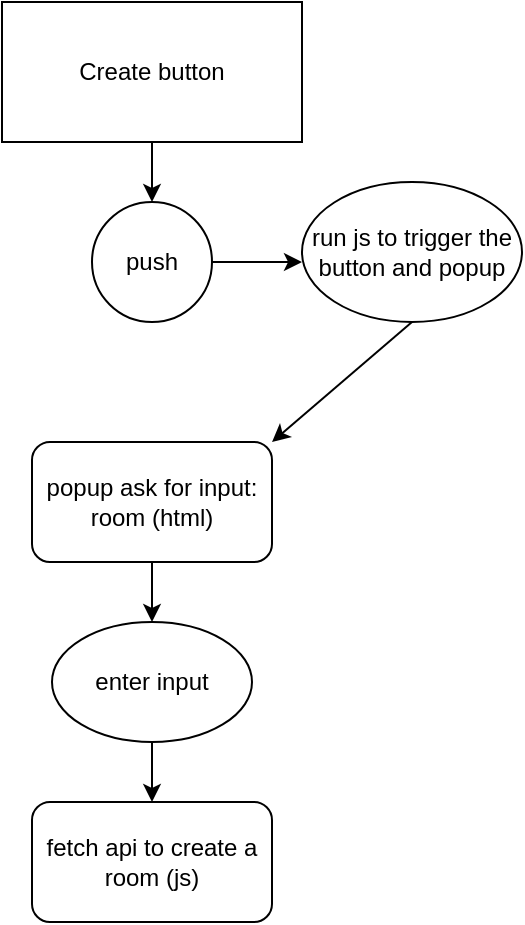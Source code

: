 <mxfile>
    <diagram id="cT9Un1n4xZWBrwj37d2i" name="Page-1">
        <mxGraphModel dx="632" dy="947" grid="1" gridSize="10" guides="1" tooltips="1" connect="1" arrows="1" fold="1" page="1" pageScale="1" pageWidth="850" pageHeight="1100" math="0" shadow="0">
            <root>
                <mxCell id="0"/>
                <mxCell id="1" parent="0"/>
                <mxCell id="9" style="edgeStyle=none;html=1;exitX=0.5;exitY=1;exitDx=0;exitDy=0;entryX=0.5;entryY=0;entryDx=0;entryDy=0;" edge="1" parent="1" source="2" target="7">
                    <mxGeometry relative="1" as="geometry"/>
                </mxCell>
                <mxCell id="2" value="Create button" style="rounded=0;whiteSpace=wrap;html=1;" vertex="1" parent="1">
                    <mxGeometry x="295" y="140" width="150" height="70" as="geometry"/>
                </mxCell>
                <mxCell id="22" style="edgeStyle=none;html=1;exitX=0.5;exitY=1;exitDx=0;exitDy=0;entryX=0.5;entryY=0;entryDx=0;entryDy=0;" edge="1" parent="1" source="3" target="18">
                    <mxGeometry relative="1" as="geometry"/>
                </mxCell>
                <mxCell id="3" value="popup ask for input: room (html)" style="rounded=1;whiteSpace=wrap;html=1;" vertex="1" parent="1">
                    <mxGeometry x="310" y="360" width="120" height="60" as="geometry"/>
                </mxCell>
                <mxCell id="5" value="fetch api to create a room (js)" style="rounded=1;whiteSpace=wrap;html=1;" vertex="1" parent="1">
                    <mxGeometry x="310" y="540" width="120" height="60" as="geometry"/>
                </mxCell>
                <mxCell id="10" style="edgeStyle=none;html=1;exitX=1;exitY=0.5;exitDx=0;exitDy=0;" edge="1" parent="1" source="7">
                    <mxGeometry relative="1" as="geometry">
                        <mxPoint x="445" y="270" as="targetPoint"/>
                    </mxGeometry>
                </mxCell>
                <mxCell id="7" value="push" style="ellipse;whiteSpace=wrap;html=1;aspect=fixed;" vertex="1" parent="1">
                    <mxGeometry x="340" y="240" width="60" height="60" as="geometry"/>
                </mxCell>
                <mxCell id="13" style="edgeStyle=none;html=1;exitX=0.5;exitY=1;exitDx=0;exitDy=0;entryX=1;entryY=0;entryDx=0;entryDy=0;" edge="1" parent="1" source="12" target="3">
                    <mxGeometry relative="1" as="geometry">
                        <mxPoint x="500" y="330" as="targetPoint"/>
                    </mxGeometry>
                </mxCell>
                <mxCell id="12" value="run js to trigger the button and popup" style="ellipse;whiteSpace=wrap;html=1;" vertex="1" parent="1">
                    <mxGeometry x="445" y="230" width="110" height="70" as="geometry"/>
                </mxCell>
                <mxCell id="20" style="edgeStyle=none;html=1;exitX=0.5;exitY=1;exitDx=0;exitDy=0;" edge="1" parent="1" source="18" target="5">
                    <mxGeometry relative="1" as="geometry"/>
                </mxCell>
                <mxCell id="18" value="enter input" style="ellipse;whiteSpace=wrap;html=1;" vertex="1" parent="1">
                    <mxGeometry x="320" y="450" width="100" height="60" as="geometry"/>
                </mxCell>
            </root>
        </mxGraphModel>
    </diagram>
</mxfile>